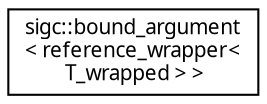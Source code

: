 digraph "Graphical Class Hierarchy"
{
  edge [fontname="Sans",fontsize="10",labelfontname="Sans",labelfontsize="10"];
  node [fontname="Sans",fontsize="10",shape=record];
  rankdir="LR";
  Node1 [label="sigc::bound_argument\l\< reference_wrapper\<\l T_wrapped \> \>",height=0.2,width=0.4,color="black", fillcolor="white", style="filled",URL="$classsigc_1_1bound__argument_3_01reference__wrapper_3_01T__wrapped_01_4_01_4.html",tooltip="bound_argument object for a bound argument that is passed by bind() or returned by bind_return() by r..."];
}
